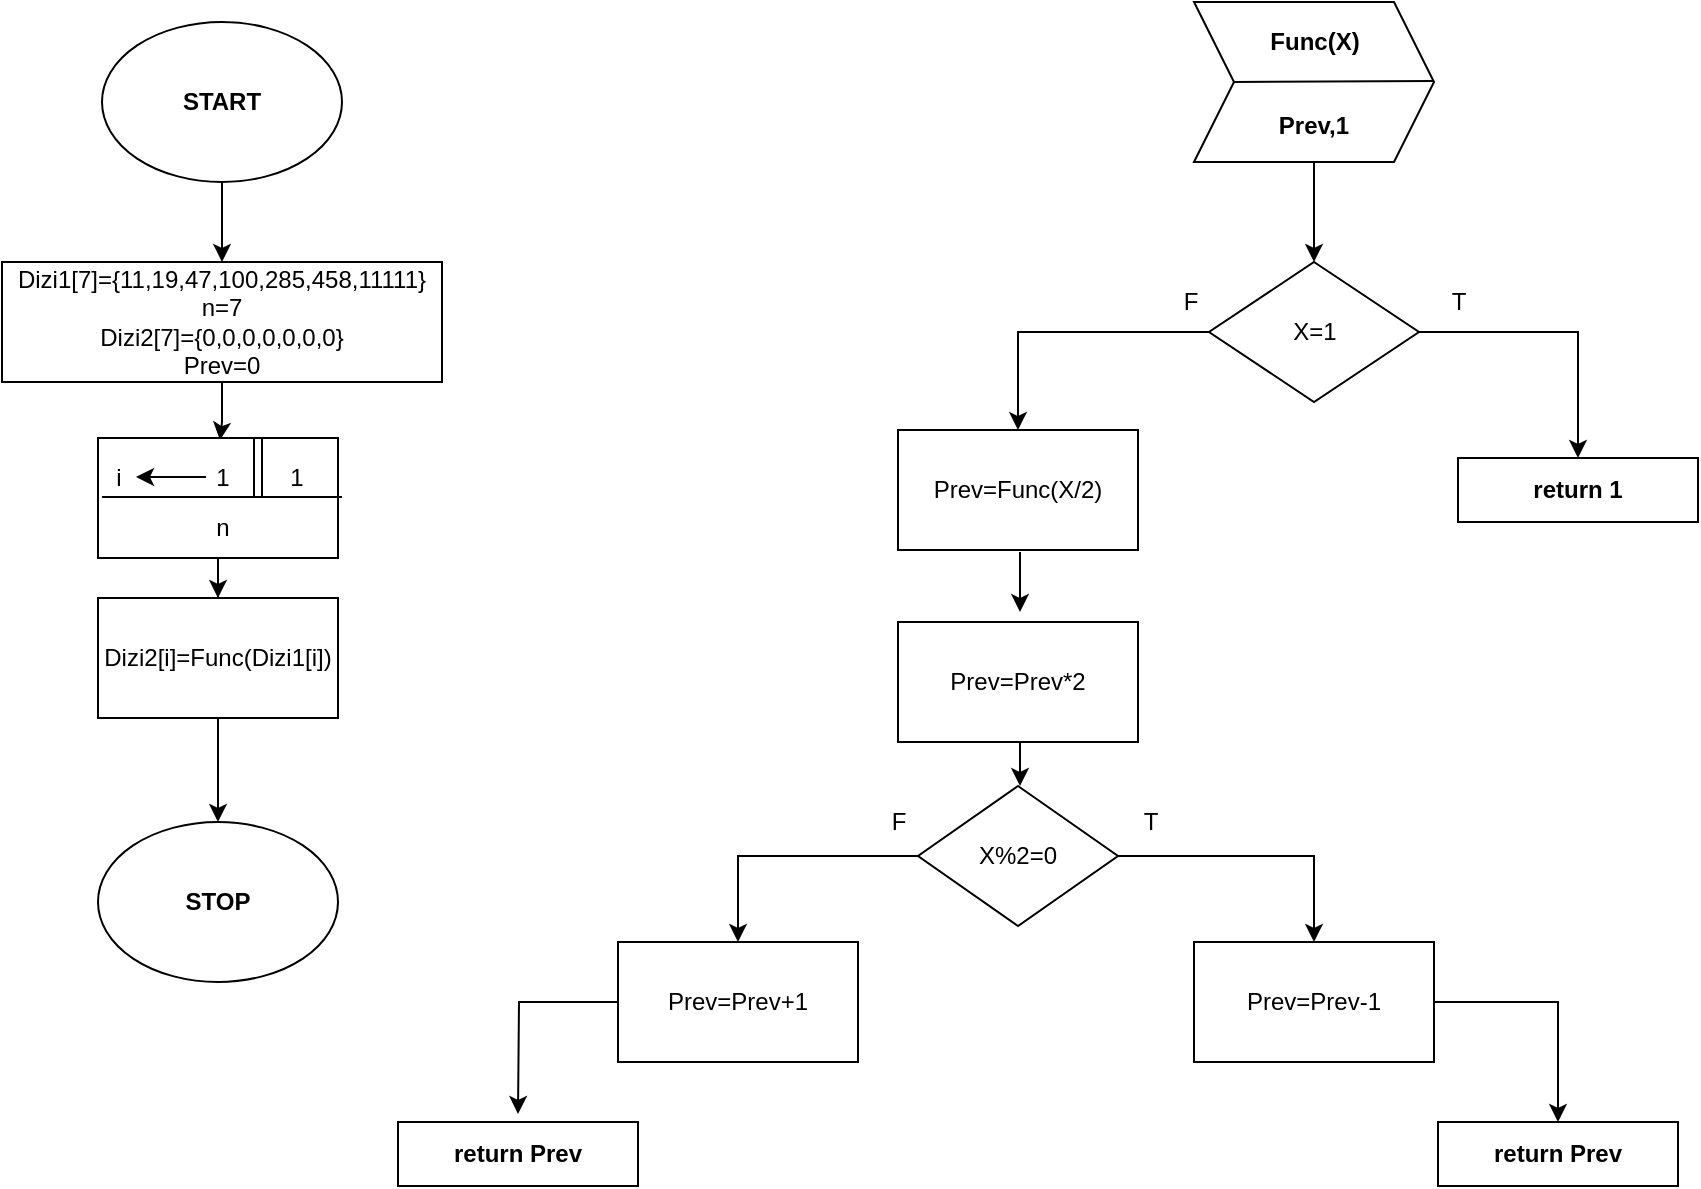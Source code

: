 <mxfile version="12.4.2" type="device" pages="1"><diagram name="Page-1" id="e7e014a7-5840-1c2e-5031-d8a46d1fe8dd"><mxGraphModel dx="946" dy="626" grid="1" gridSize="10" guides="1" tooltips="1" connect="1" arrows="1" fold="1" page="1" pageScale="1" pageWidth="1169" pageHeight="827" background="none" math="0" shadow="0"><root><mxCell id="0"/><mxCell id="1" parent="0"/><mxCell id="9OkxM4mFtCRcD5PYmlCA-65" value="" style="edgeStyle=orthogonalEdgeStyle;rounded=0;orthogonalLoop=1;jettySize=auto;html=1;" edge="1" parent="1" source="9OkxM4mFtCRcD5PYmlCA-41" target="9OkxM4mFtCRcD5PYmlCA-42"><mxGeometry relative="1" as="geometry"/></mxCell><mxCell id="9OkxM4mFtCRcD5PYmlCA-41" value="START" style="ellipse;whiteSpace=wrap;html=1;fontStyle=1" vertex="1" parent="1"><mxGeometry x="182" y="30" width="120" height="80" as="geometry"/></mxCell><mxCell id="9OkxM4mFtCRcD5PYmlCA-141" value="" style="edgeStyle=orthogonalEdgeStyle;rounded=0;orthogonalLoop=1;jettySize=auto;html=1;entryX=0.433;entryY=-0.45;entryDx=0;entryDy=0;entryPerimeter=0;" edge="1" parent="1" source="9OkxM4mFtCRcD5PYmlCA-42"><mxGeometry relative="1" as="geometry"><mxPoint x="241" y="239" as="targetPoint"/></mxGeometry></mxCell><mxCell id="9OkxM4mFtCRcD5PYmlCA-42" value="&lt;div&gt;Dizi1[7]={11,19,47,100,285,458,11111}&lt;/div&gt;&lt;div&gt;&lt;span&gt;n=7&lt;/span&gt;&lt;/div&gt;&lt;div&gt;Dizi2[7]={0,0,0,0,0,0,0}&lt;/div&gt;&lt;div&gt;Prev=0&lt;/div&gt;" style="rounded=0;whiteSpace=wrap;html=1;" vertex="1" parent="1"><mxGeometry x="132" y="150" width="220" height="60" as="geometry"/></mxCell><mxCell id="9OkxM4mFtCRcD5PYmlCA-66" value="" style="edgeStyle=orthogonalEdgeStyle;rounded=0;orthogonalLoop=1;jettySize=auto;html=1;" edge="1" parent="1" source="9OkxM4mFtCRcD5PYmlCA-43" target="9OkxM4mFtCRcD5PYmlCA-58"><mxGeometry relative="1" as="geometry"/></mxCell><mxCell id="9OkxM4mFtCRcD5PYmlCA-43" value="" style="rounded=0;whiteSpace=wrap;html=1;" vertex="1" parent="1"><mxGeometry x="180" y="238" width="120" height="60" as="geometry"/></mxCell><mxCell id="9OkxM4mFtCRcD5PYmlCA-45" value="" style="endArrow=none;html=1;exitX=0;exitY=0.5;exitDx=0;exitDy=0;entryX=1;entryY=0.5;entryDx=0;entryDy=0;" edge="1" parent="1"><mxGeometry width="50" height="50" relative="1" as="geometry"><mxPoint x="182" y="267.5" as="sourcePoint"/><mxPoint x="302" y="267.5" as="targetPoint"/></mxGeometry></mxCell><mxCell id="9OkxM4mFtCRcD5PYmlCA-48" value="" style="shape=link;html=1;" edge="1" parent="1"><mxGeometry width="50" height="50" relative="1" as="geometry"><mxPoint x="260" y="268" as="sourcePoint"/><mxPoint x="260" y="238" as="targetPoint"/></mxGeometry></mxCell><mxCell id="9OkxM4mFtCRcD5PYmlCA-49" value="" style="endArrow=classic;html=1;" edge="1" parent="1"><mxGeometry width="50" height="50" relative="1" as="geometry"><mxPoint x="234" y="257.5" as="sourcePoint"/><mxPoint x="199" y="257.5" as="targetPoint"/></mxGeometry></mxCell><mxCell id="9OkxM4mFtCRcD5PYmlCA-50" value="i" style="text;html=1;align=center;verticalAlign=middle;resizable=0;points=[];;autosize=1;" vertex="1" parent="1"><mxGeometry x="180" y="248" width="20" height="20" as="geometry"/></mxCell><mxCell id="9OkxM4mFtCRcD5PYmlCA-56" value="1" style="text;html=1;align=center;verticalAlign=middle;resizable=0;points=[];;autosize=1;" vertex="1" parent="1"><mxGeometry x="269" y="248" width="20" height="20" as="geometry"/></mxCell><mxCell id="9OkxM4mFtCRcD5PYmlCA-57" value="n" style="text;html=1;align=center;verticalAlign=middle;resizable=0;points=[];;autosize=1;" vertex="1" parent="1"><mxGeometry x="232" y="273" width="20" height="20" as="geometry"/></mxCell><mxCell id="9OkxM4mFtCRcD5PYmlCA-113" value="" style="edgeStyle=orthogonalEdgeStyle;rounded=0;orthogonalLoop=1;jettySize=auto;html=1;" edge="1" parent="1" source="9OkxM4mFtCRcD5PYmlCA-58" target="9OkxM4mFtCRcD5PYmlCA-112"><mxGeometry relative="1" as="geometry"/></mxCell><mxCell id="9OkxM4mFtCRcD5PYmlCA-58" value="Dizi2[i]=Func(Dizi1[i])" style="rounded=0;whiteSpace=wrap;html=1;" vertex="1" parent="1"><mxGeometry x="180" y="318" width="120" height="60" as="geometry"/></mxCell><mxCell id="9OkxM4mFtCRcD5PYmlCA-139" value="" style="edgeStyle=orthogonalEdgeStyle;rounded=0;orthogonalLoop=1;jettySize=auto;html=1;" edge="1" parent="1" source="9OkxM4mFtCRcD5PYmlCA-68" target="9OkxM4mFtCRcD5PYmlCA-78"><mxGeometry relative="1" as="geometry"/></mxCell><mxCell id="9OkxM4mFtCRcD5PYmlCA-68" value="&lt;br&gt;&lt;br&gt;&lt;br&gt;Prev,1" style="shape=step;perimeter=stepPerimeter;whiteSpace=wrap;html=1;fixedSize=1;fontStyle=1" vertex="1" parent="1"><mxGeometry x="728" y="20" width="120" height="80" as="geometry"/></mxCell><mxCell id="9OkxM4mFtCRcD5PYmlCA-69" value="" style="endArrow=none;html=1;exitX=0;exitY=0.5;exitDx=0;exitDy=0;" edge="1" parent="1" source="9OkxM4mFtCRcD5PYmlCA-68"><mxGeometry width="50" height="50" relative="1" as="geometry"><mxPoint x="778" y="59.5" as="sourcePoint"/><mxPoint x="848" y="59.5" as="targetPoint"/></mxGeometry></mxCell><mxCell id="9OkxM4mFtCRcD5PYmlCA-72" value="Func(X)" style="text;html=1;align=center;verticalAlign=middle;resizable=0;points=[];;autosize=1;fontStyle=1" vertex="1" parent="1"><mxGeometry x="758" y="30" width="60" height="20" as="geometry"/></mxCell><mxCell id="9OkxM4mFtCRcD5PYmlCA-128" value="" style="edgeStyle=orthogonalEdgeStyle;rounded=0;orthogonalLoop=1;jettySize=auto;html=1;" edge="1" parent="1" source="9OkxM4mFtCRcD5PYmlCA-78" target="9OkxM4mFtCRcD5PYmlCA-117"><mxGeometry relative="1" as="geometry"/></mxCell><mxCell id="9OkxM4mFtCRcD5PYmlCA-130" value="" style="edgeStyle=orthogonalEdgeStyle;rounded=0;orthogonalLoop=1;jettySize=auto;html=1;" edge="1" parent="1" source="9OkxM4mFtCRcD5PYmlCA-78" target="9OkxM4mFtCRcD5PYmlCA-88"><mxGeometry relative="1" as="geometry"/></mxCell><mxCell id="9OkxM4mFtCRcD5PYmlCA-78" value="X=1" style="rhombus;whiteSpace=wrap;html=1;" vertex="1" parent="1"><mxGeometry x="735.5" y="150" width="105" height="70" as="geometry"/></mxCell><mxCell id="9OkxM4mFtCRcD5PYmlCA-96" value="" style="edgeStyle=orthogonalEdgeStyle;rounded=0;orthogonalLoop=1;jettySize=auto;html=1;" edge="1" parent="1"><mxGeometry relative="1" as="geometry"><mxPoint x="641" y="295" as="sourcePoint"/><mxPoint x="641" y="325" as="targetPoint"/></mxGeometry></mxCell><mxCell id="9OkxM4mFtCRcD5PYmlCA-88" value="Prev=Func(X/2)" style="rounded=0;whiteSpace=wrap;html=1;" vertex="1" parent="1"><mxGeometry x="580" y="234" width="120" height="60" as="geometry"/></mxCell><mxCell id="9OkxM4mFtCRcD5PYmlCA-98" value="" style="edgeStyle=orthogonalEdgeStyle;rounded=0;orthogonalLoop=1;jettySize=auto;html=1;" edge="1" parent="1"><mxGeometry relative="1" as="geometry"><mxPoint x="641" y="390" as="sourcePoint"/><mxPoint x="641" y="412" as="targetPoint"/></mxGeometry></mxCell><mxCell id="9OkxM4mFtCRcD5PYmlCA-94" value="Prev=Prev*2" style="rounded=0;whiteSpace=wrap;html=1;" vertex="1" parent="1"><mxGeometry x="580" y="330" width="120" height="60" as="geometry"/></mxCell><mxCell id="9OkxM4mFtCRcD5PYmlCA-131" value="" style="edgeStyle=orthogonalEdgeStyle;rounded=0;orthogonalLoop=1;jettySize=auto;html=1;" edge="1" parent="1" source="9OkxM4mFtCRcD5PYmlCA-97" target="9OkxM4mFtCRcD5PYmlCA-106"><mxGeometry relative="1" as="geometry"/></mxCell><mxCell id="9OkxM4mFtCRcD5PYmlCA-133" value="" style="edgeStyle=orthogonalEdgeStyle;rounded=0;orthogonalLoop=1;jettySize=auto;html=1;" edge="1" parent="1" source="9OkxM4mFtCRcD5PYmlCA-97" target="9OkxM4mFtCRcD5PYmlCA-105"><mxGeometry relative="1" as="geometry"/></mxCell><mxCell id="9OkxM4mFtCRcD5PYmlCA-97" value="X%2=0" style="rhombus;whiteSpace=wrap;html=1;" vertex="1" parent="1"><mxGeometry x="590" y="412" width="100" height="70" as="geometry"/></mxCell><mxCell id="9OkxM4mFtCRcD5PYmlCA-121" value="" style="edgeStyle=orthogonalEdgeStyle;rounded=0;orthogonalLoop=1;jettySize=auto;html=1;" edge="1" parent="1" source="9OkxM4mFtCRcD5PYmlCA-105"><mxGeometry relative="1" as="geometry"><mxPoint x="390" y="576" as="targetPoint"/></mxGeometry></mxCell><mxCell id="9OkxM4mFtCRcD5PYmlCA-105" value="Prev=Prev+1" style="rounded=0;whiteSpace=wrap;html=1;" vertex="1" parent="1"><mxGeometry x="440" y="490" width="120" height="60" as="geometry"/></mxCell><mxCell id="9OkxM4mFtCRcD5PYmlCA-140" value="" style="edgeStyle=orthogonalEdgeStyle;rounded=0;orthogonalLoop=1;jettySize=auto;html=1;" edge="1" parent="1" source="9OkxM4mFtCRcD5PYmlCA-106" target="9OkxM4mFtCRcD5PYmlCA-132"><mxGeometry relative="1" as="geometry"/></mxCell><mxCell id="9OkxM4mFtCRcD5PYmlCA-106" value="Prev=Prev-1" style="rounded=0;whiteSpace=wrap;html=1;" vertex="1" parent="1"><mxGeometry x="728" y="490" width="120" height="60" as="geometry"/></mxCell><mxCell id="9OkxM4mFtCRcD5PYmlCA-112" value="STOP" style="ellipse;whiteSpace=wrap;html=1;fontStyle=1" vertex="1" parent="1"><mxGeometry x="180" y="430" width="120" height="80" as="geometry"/></mxCell><mxCell id="9OkxM4mFtCRcD5PYmlCA-117" value="return 1" style="rounded=0;whiteSpace=wrap;html=1;fontStyle=1" vertex="1" parent="1"><mxGeometry x="860" y="248" width="120" height="32" as="geometry"/></mxCell><mxCell id="9OkxM4mFtCRcD5PYmlCA-132" value="return Prev" style="rounded=0;whiteSpace=wrap;html=1;fontStyle=1" vertex="1" parent="1"><mxGeometry x="850" y="580" width="120" height="32" as="geometry"/></mxCell><mxCell id="9OkxM4mFtCRcD5PYmlCA-134" value="return Prev" style="rounded=0;whiteSpace=wrap;html=1;fontStyle=1" vertex="1" parent="1"><mxGeometry x="330" y="580" width="120" height="32" as="geometry"/></mxCell><mxCell id="9OkxM4mFtCRcD5PYmlCA-135" value="F" style="text;html=1;align=center;verticalAlign=middle;resizable=0;points=[];;autosize=1;" vertex="1" parent="1"><mxGeometry x="715.5" y="160" width="20" height="20" as="geometry"/></mxCell><mxCell id="9OkxM4mFtCRcD5PYmlCA-136" value="T" style="text;html=1;align=center;verticalAlign=middle;resizable=0;points=[];;autosize=1;" vertex="1" parent="1"><mxGeometry x="850" y="160" width="20" height="20" as="geometry"/></mxCell><mxCell id="9OkxM4mFtCRcD5PYmlCA-137" value="F" style="text;html=1;align=center;verticalAlign=middle;resizable=0;points=[];;autosize=1;" vertex="1" parent="1"><mxGeometry x="570" y="420" width="20" height="20" as="geometry"/></mxCell><mxCell id="9OkxM4mFtCRcD5PYmlCA-138" value="T" style="text;html=1;align=center;verticalAlign=middle;resizable=0;points=[];;autosize=1;" vertex="1" parent="1"><mxGeometry x="695.5" y="420" width="20" height="20" as="geometry"/></mxCell><mxCell id="9OkxM4mFtCRcD5PYmlCA-143" value="1" style="text;html=1;align=center;verticalAlign=middle;resizable=0;points=[];;autosize=1;" vertex="1" parent="1"><mxGeometry x="232" y="248" width="20" height="20" as="geometry"/></mxCell></root></mxGraphModel></diagram></mxfile>